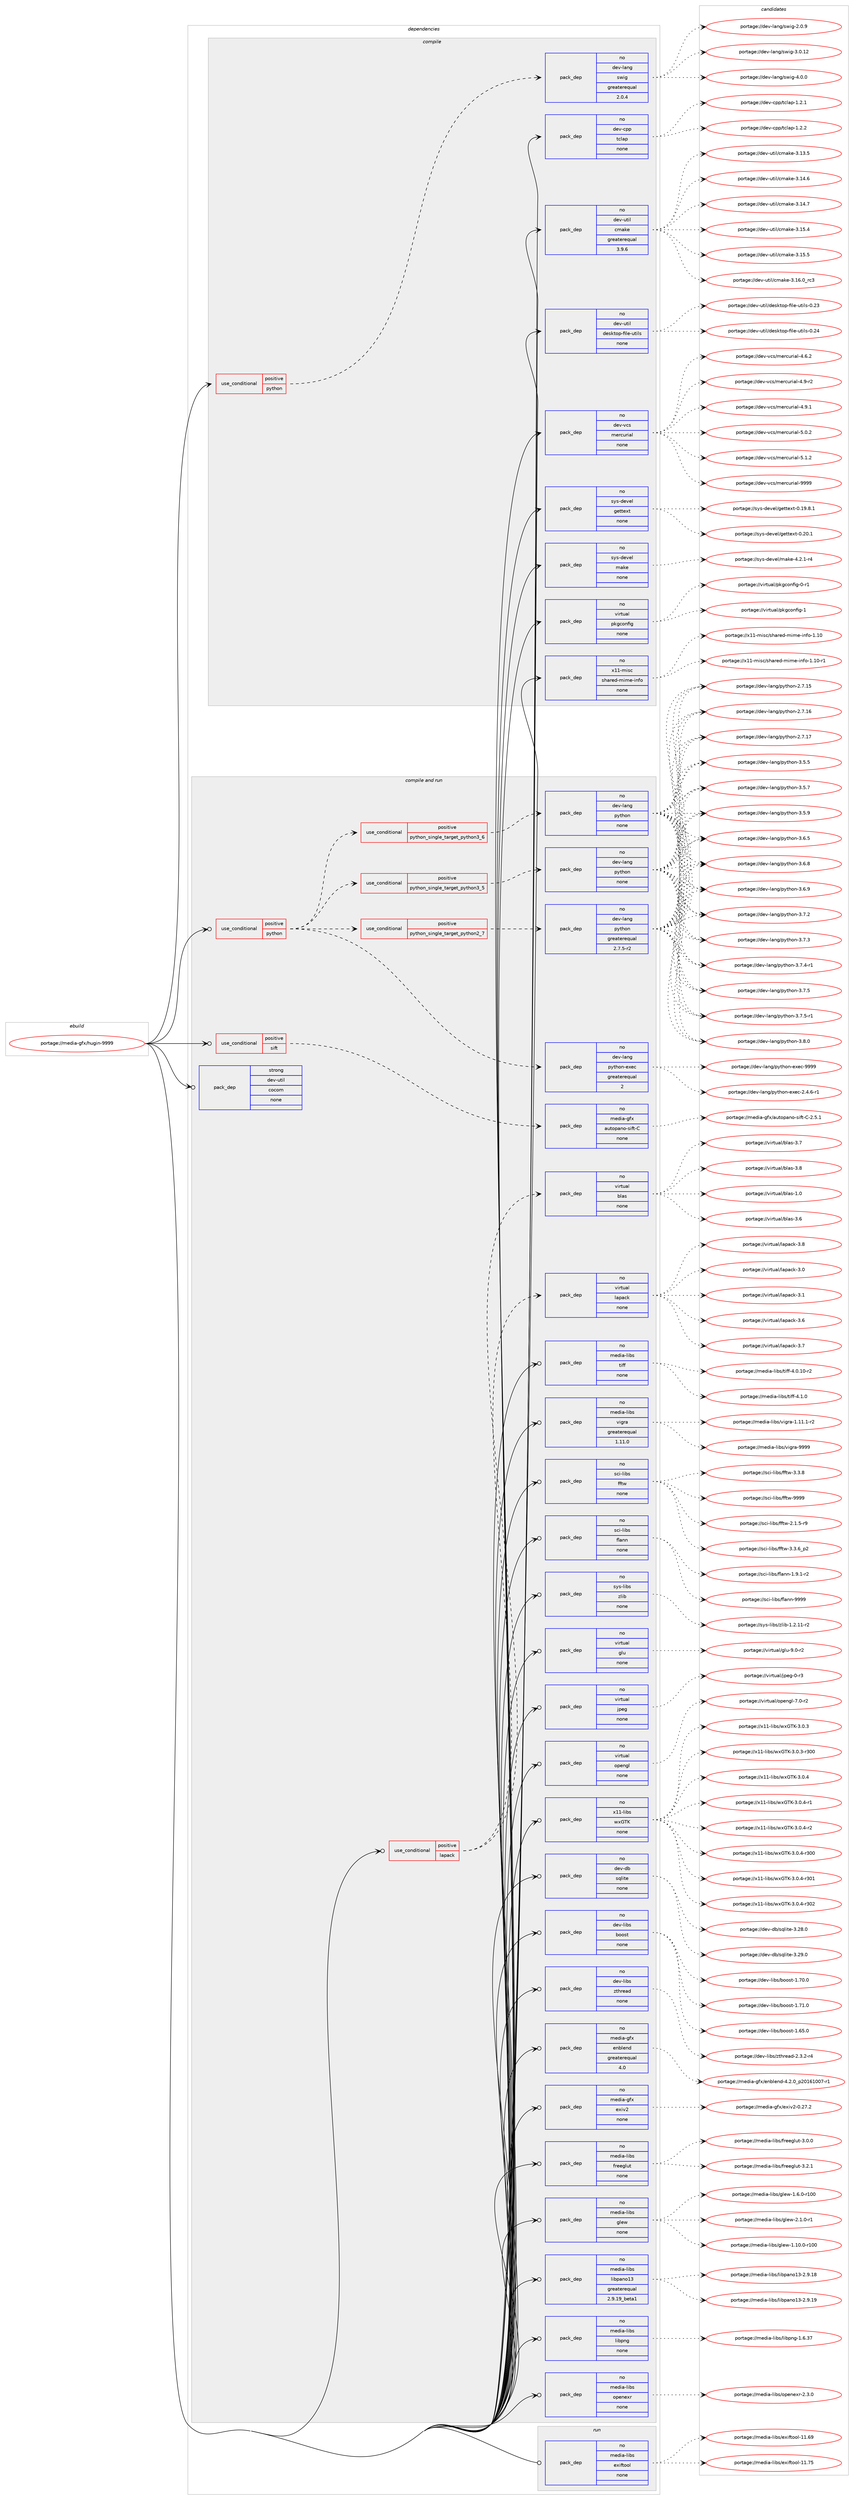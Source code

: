 digraph prolog {

# *************
# Graph options
# *************

newrank=true;
concentrate=true;
compound=true;
graph [rankdir=LR,fontname=Helvetica,fontsize=10,ranksep=1.5];#, ranksep=2.5, nodesep=0.2];
edge  [arrowhead=vee];
node  [fontname=Helvetica,fontsize=10];

# **********
# The ebuild
# **********

subgraph cluster_leftcol {
color=gray;
rank=same;
label=<<i>ebuild</i>>;
id [label="portage://media-gfx/hugin-9999", color=red, width=4, href="../media-gfx/hugin-9999.svg"];
}

# ****************
# The dependencies
# ****************

subgraph cluster_midcol {
color=gray;
label=<<i>dependencies</i>>;
subgraph cluster_compile {
fillcolor="#eeeeee";
style=filled;
label=<<i>compile</i>>;
subgraph cond78622 {
dependency314311 [label=<<TABLE BORDER="0" CELLBORDER="1" CELLSPACING="0" CELLPADDING="4"><TR><TD ROWSPAN="3" CELLPADDING="10">use_conditional</TD></TR><TR><TD>positive</TD></TR><TR><TD>python</TD></TR></TABLE>>, shape=none, color=red];
subgraph pack230617 {
dependency314312 [label=<<TABLE BORDER="0" CELLBORDER="1" CELLSPACING="0" CELLPADDING="4" WIDTH="220"><TR><TD ROWSPAN="6" CELLPADDING="30">pack_dep</TD></TR><TR><TD WIDTH="110">no</TD></TR><TR><TD>dev-lang</TD></TR><TR><TD>swig</TD></TR><TR><TD>greaterequal</TD></TR><TR><TD>2.0.4</TD></TR></TABLE>>, shape=none, color=blue];
}
dependency314311:e -> dependency314312:w [weight=20,style="dashed",arrowhead="vee"];
}
id:e -> dependency314311:w [weight=20,style="solid",arrowhead="vee"];
subgraph pack230618 {
dependency314313 [label=<<TABLE BORDER="0" CELLBORDER="1" CELLSPACING="0" CELLPADDING="4" WIDTH="220"><TR><TD ROWSPAN="6" CELLPADDING="30">pack_dep</TD></TR><TR><TD WIDTH="110">no</TD></TR><TR><TD>dev-cpp</TD></TR><TR><TD>tclap</TD></TR><TR><TD>none</TD></TR><TR><TD></TD></TR></TABLE>>, shape=none, color=blue];
}
id:e -> dependency314313:w [weight=20,style="solid",arrowhead="vee"];
subgraph pack230619 {
dependency314314 [label=<<TABLE BORDER="0" CELLBORDER="1" CELLSPACING="0" CELLPADDING="4" WIDTH="220"><TR><TD ROWSPAN="6" CELLPADDING="30">pack_dep</TD></TR><TR><TD WIDTH="110">no</TD></TR><TR><TD>dev-util</TD></TR><TR><TD>cmake</TD></TR><TR><TD>greaterequal</TD></TR><TR><TD>3.9.6</TD></TR></TABLE>>, shape=none, color=blue];
}
id:e -> dependency314314:w [weight=20,style="solid",arrowhead="vee"];
subgraph pack230620 {
dependency314315 [label=<<TABLE BORDER="0" CELLBORDER="1" CELLSPACING="0" CELLPADDING="4" WIDTH="220"><TR><TD ROWSPAN="6" CELLPADDING="30">pack_dep</TD></TR><TR><TD WIDTH="110">no</TD></TR><TR><TD>dev-util</TD></TR><TR><TD>desktop-file-utils</TD></TR><TR><TD>none</TD></TR><TR><TD></TD></TR></TABLE>>, shape=none, color=blue];
}
id:e -> dependency314315:w [weight=20,style="solid",arrowhead="vee"];
subgraph pack230621 {
dependency314316 [label=<<TABLE BORDER="0" CELLBORDER="1" CELLSPACING="0" CELLPADDING="4" WIDTH="220"><TR><TD ROWSPAN="6" CELLPADDING="30">pack_dep</TD></TR><TR><TD WIDTH="110">no</TD></TR><TR><TD>dev-vcs</TD></TR><TR><TD>mercurial</TD></TR><TR><TD>none</TD></TR><TR><TD></TD></TR></TABLE>>, shape=none, color=blue];
}
id:e -> dependency314316:w [weight=20,style="solid",arrowhead="vee"];
subgraph pack230622 {
dependency314317 [label=<<TABLE BORDER="0" CELLBORDER="1" CELLSPACING="0" CELLPADDING="4" WIDTH="220"><TR><TD ROWSPAN="6" CELLPADDING="30">pack_dep</TD></TR><TR><TD WIDTH="110">no</TD></TR><TR><TD>sys-devel</TD></TR><TR><TD>gettext</TD></TR><TR><TD>none</TD></TR><TR><TD></TD></TR></TABLE>>, shape=none, color=blue];
}
id:e -> dependency314317:w [weight=20,style="solid",arrowhead="vee"];
subgraph pack230623 {
dependency314318 [label=<<TABLE BORDER="0" CELLBORDER="1" CELLSPACING="0" CELLPADDING="4" WIDTH="220"><TR><TD ROWSPAN="6" CELLPADDING="30">pack_dep</TD></TR><TR><TD WIDTH="110">no</TD></TR><TR><TD>sys-devel</TD></TR><TR><TD>make</TD></TR><TR><TD>none</TD></TR><TR><TD></TD></TR></TABLE>>, shape=none, color=blue];
}
id:e -> dependency314318:w [weight=20,style="solid",arrowhead="vee"];
subgraph pack230624 {
dependency314319 [label=<<TABLE BORDER="0" CELLBORDER="1" CELLSPACING="0" CELLPADDING="4" WIDTH="220"><TR><TD ROWSPAN="6" CELLPADDING="30">pack_dep</TD></TR><TR><TD WIDTH="110">no</TD></TR><TR><TD>virtual</TD></TR><TR><TD>pkgconfig</TD></TR><TR><TD>none</TD></TR><TR><TD></TD></TR></TABLE>>, shape=none, color=blue];
}
id:e -> dependency314319:w [weight=20,style="solid",arrowhead="vee"];
subgraph pack230625 {
dependency314320 [label=<<TABLE BORDER="0" CELLBORDER="1" CELLSPACING="0" CELLPADDING="4" WIDTH="220"><TR><TD ROWSPAN="6" CELLPADDING="30">pack_dep</TD></TR><TR><TD WIDTH="110">no</TD></TR><TR><TD>x11-misc</TD></TR><TR><TD>shared-mime-info</TD></TR><TR><TD>none</TD></TR><TR><TD></TD></TR></TABLE>>, shape=none, color=blue];
}
id:e -> dependency314320:w [weight=20,style="solid",arrowhead="vee"];
}
subgraph cluster_compileandrun {
fillcolor="#eeeeee";
style=filled;
label=<<i>compile and run</i>>;
subgraph cond78623 {
dependency314321 [label=<<TABLE BORDER="0" CELLBORDER="1" CELLSPACING="0" CELLPADDING="4"><TR><TD ROWSPAN="3" CELLPADDING="10">use_conditional</TD></TR><TR><TD>positive</TD></TR><TR><TD>lapack</TD></TR></TABLE>>, shape=none, color=red];
subgraph pack230626 {
dependency314322 [label=<<TABLE BORDER="0" CELLBORDER="1" CELLSPACING="0" CELLPADDING="4" WIDTH="220"><TR><TD ROWSPAN="6" CELLPADDING="30">pack_dep</TD></TR><TR><TD WIDTH="110">no</TD></TR><TR><TD>virtual</TD></TR><TR><TD>blas</TD></TR><TR><TD>none</TD></TR><TR><TD></TD></TR></TABLE>>, shape=none, color=blue];
}
dependency314321:e -> dependency314322:w [weight=20,style="dashed",arrowhead="vee"];
subgraph pack230627 {
dependency314323 [label=<<TABLE BORDER="0" CELLBORDER="1" CELLSPACING="0" CELLPADDING="4" WIDTH="220"><TR><TD ROWSPAN="6" CELLPADDING="30">pack_dep</TD></TR><TR><TD WIDTH="110">no</TD></TR><TR><TD>virtual</TD></TR><TR><TD>lapack</TD></TR><TR><TD>none</TD></TR><TR><TD></TD></TR></TABLE>>, shape=none, color=blue];
}
dependency314321:e -> dependency314323:w [weight=20,style="dashed",arrowhead="vee"];
}
id:e -> dependency314321:w [weight=20,style="solid",arrowhead="odotvee"];
subgraph cond78624 {
dependency314324 [label=<<TABLE BORDER="0" CELLBORDER="1" CELLSPACING="0" CELLPADDING="4"><TR><TD ROWSPAN="3" CELLPADDING="10">use_conditional</TD></TR><TR><TD>positive</TD></TR><TR><TD>python</TD></TR></TABLE>>, shape=none, color=red];
subgraph cond78625 {
dependency314325 [label=<<TABLE BORDER="0" CELLBORDER="1" CELLSPACING="0" CELLPADDING="4"><TR><TD ROWSPAN="3" CELLPADDING="10">use_conditional</TD></TR><TR><TD>positive</TD></TR><TR><TD>python_single_target_python2_7</TD></TR></TABLE>>, shape=none, color=red];
subgraph pack230628 {
dependency314326 [label=<<TABLE BORDER="0" CELLBORDER="1" CELLSPACING="0" CELLPADDING="4" WIDTH="220"><TR><TD ROWSPAN="6" CELLPADDING="30">pack_dep</TD></TR><TR><TD WIDTH="110">no</TD></TR><TR><TD>dev-lang</TD></TR><TR><TD>python</TD></TR><TR><TD>greaterequal</TD></TR><TR><TD>2.7.5-r2</TD></TR></TABLE>>, shape=none, color=blue];
}
dependency314325:e -> dependency314326:w [weight=20,style="dashed",arrowhead="vee"];
}
dependency314324:e -> dependency314325:w [weight=20,style="dashed",arrowhead="vee"];
subgraph cond78626 {
dependency314327 [label=<<TABLE BORDER="0" CELLBORDER="1" CELLSPACING="0" CELLPADDING="4"><TR><TD ROWSPAN="3" CELLPADDING="10">use_conditional</TD></TR><TR><TD>positive</TD></TR><TR><TD>python_single_target_python3_5</TD></TR></TABLE>>, shape=none, color=red];
subgraph pack230629 {
dependency314328 [label=<<TABLE BORDER="0" CELLBORDER="1" CELLSPACING="0" CELLPADDING="4" WIDTH="220"><TR><TD ROWSPAN="6" CELLPADDING="30">pack_dep</TD></TR><TR><TD WIDTH="110">no</TD></TR><TR><TD>dev-lang</TD></TR><TR><TD>python</TD></TR><TR><TD>none</TD></TR><TR><TD></TD></TR></TABLE>>, shape=none, color=blue];
}
dependency314327:e -> dependency314328:w [weight=20,style="dashed",arrowhead="vee"];
}
dependency314324:e -> dependency314327:w [weight=20,style="dashed",arrowhead="vee"];
subgraph cond78627 {
dependency314329 [label=<<TABLE BORDER="0" CELLBORDER="1" CELLSPACING="0" CELLPADDING="4"><TR><TD ROWSPAN="3" CELLPADDING="10">use_conditional</TD></TR><TR><TD>positive</TD></TR><TR><TD>python_single_target_python3_6</TD></TR></TABLE>>, shape=none, color=red];
subgraph pack230630 {
dependency314330 [label=<<TABLE BORDER="0" CELLBORDER="1" CELLSPACING="0" CELLPADDING="4" WIDTH="220"><TR><TD ROWSPAN="6" CELLPADDING="30">pack_dep</TD></TR><TR><TD WIDTH="110">no</TD></TR><TR><TD>dev-lang</TD></TR><TR><TD>python</TD></TR><TR><TD>none</TD></TR><TR><TD></TD></TR></TABLE>>, shape=none, color=blue];
}
dependency314329:e -> dependency314330:w [weight=20,style="dashed",arrowhead="vee"];
}
dependency314324:e -> dependency314329:w [weight=20,style="dashed",arrowhead="vee"];
subgraph pack230631 {
dependency314331 [label=<<TABLE BORDER="0" CELLBORDER="1" CELLSPACING="0" CELLPADDING="4" WIDTH="220"><TR><TD ROWSPAN="6" CELLPADDING="30">pack_dep</TD></TR><TR><TD WIDTH="110">no</TD></TR><TR><TD>dev-lang</TD></TR><TR><TD>python-exec</TD></TR><TR><TD>greaterequal</TD></TR><TR><TD>2</TD></TR></TABLE>>, shape=none, color=blue];
}
dependency314324:e -> dependency314331:w [weight=20,style="dashed",arrowhead="vee"];
}
id:e -> dependency314324:w [weight=20,style="solid",arrowhead="odotvee"];
subgraph cond78628 {
dependency314332 [label=<<TABLE BORDER="0" CELLBORDER="1" CELLSPACING="0" CELLPADDING="4"><TR><TD ROWSPAN="3" CELLPADDING="10">use_conditional</TD></TR><TR><TD>positive</TD></TR><TR><TD>sift</TD></TR></TABLE>>, shape=none, color=red];
subgraph pack230632 {
dependency314333 [label=<<TABLE BORDER="0" CELLBORDER="1" CELLSPACING="0" CELLPADDING="4" WIDTH="220"><TR><TD ROWSPAN="6" CELLPADDING="30">pack_dep</TD></TR><TR><TD WIDTH="110">no</TD></TR><TR><TD>media-gfx</TD></TR><TR><TD>autopano-sift-C</TD></TR><TR><TD>none</TD></TR><TR><TD></TD></TR></TABLE>>, shape=none, color=blue];
}
dependency314332:e -> dependency314333:w [weight=20,style="dashed",arrowhead="vee"];
}
id:e -> dependency314332:w [weight=20,style="solid",arrowhead="odotvee"];
subgraph pack230633 {
dependency314334 [label=<<TABLE BORDER="0" CELLBORDER="1" CELLSPACING="0" CELLPADDING="4" WIDTH="220"><TR><TD ROWSPAN="6" CELLPADDING="30">pack_dep</TD></TR><TR><TD WIDTH="110">no</TD></TR><TR><TD>dev-db</TD></TR><TR><TD>sqlite</TD></TR><TR><TD>none</TD></TR><TR><TD></TD></TR></TABLE>>, shape=none, color=blue];
}
id:e -> dependency314334:w [weight=20,style="solid",arrowhead="odotvee"];
subgraph pack230634 {
dependency314335 [label=<<TABLE BORDER="0" CELLBORDER="1" CELLSPACING="0" CELLPADDING="4" WIDTH="220"><TR><TD ROWSPAN="6" CELLPADDING="30">pack_dep</TD></TR><TR><TD WIDTH="110">no</TD></TR><TR><TD>dev-libs</TD></TR><TR><TD>boost</TD></TR><TR><TD>none</TD></TR><TR><TD></TD></TR></TABLE>>, shape=none, color=blue];
}
id:e -> dependency314335:w [weight=20,style="solid",arrowhead="odotvee"];
subgraph pack230635 {
dependency314336 [label=<<TABLE BORDER="0" CELLBORDER="1" CELLSPACING="0" CELLPADDING="4" WIDTH="220"><TR><TD ROWSPAN="6" CELLPADDING="30">pack_dep</TD></TR><TR><TD WIDTH="110">no</TD></TR><TR><TD>dev-libs</TD></TR><TR><TD>zthread</TD></TR><TR><TD>none</TD></TR><TR><TD></TD></TR></TABLE>>, shape=none, color=blue];
}
id:e -> dependency314336:w [weight=20,style="solid",arrowhead="odotvee"];
subgraph pack230636 {
dependency314337 [label=<<TABLE BORDER="0" CELLBORDER="1" CELLSPACING="0" CELLPADDING="4" WIDTH="220"><TR><TD ROWSPAN="6" CELLPADDING="30">pack_dep</TD></TR><TR><TD WIDTH="110">no</TD></TR><TR><TD>media-gfx</TD></TR><TR><TD>enblend</TD></TR><TR><TD>greaterequal</TD></TR><TR><TD>4.0</TD></TR></TABLE>>, shape=none, color=blue];
}
id:e -> dependency314337:w [weight=20,style="solid",arrowhead="odotvee"];
subgraph pack230637 {
dependency314338 [label=<<TABLE BORDER="0" CELLBORDER="1" CELLSPACING="0" CELLPADDING="4" WIDTH="220"><TR><TD ROWSPAN="6" CELLPADDING="30">pack_dep</TD></TR><TR><TD WIDTH="110">no</TD></TR><TR><TD>media-gfx</TD></TR><TR><TD>exiv2</TD></TR><TR><TD>none</TD></TR><TR><TD></TD></TR></TABLE>>, shape=none, color=blue];
}
id:e -> dependency314338:w [weight=20,style="solid",arrowhead="odotvee"];
subgraph pack230638 {
dependency314339 [label=<<TABLE BORDER="0" CELLBORDER="1" CELLSPACING="0" CELLPADDING="4" WIDTH="220"><TR><TD ROWSPAN="6" CELLPADDING="30">pack_dep</TD></TR><TR><TD WIDTH="110">no</TD></TR><TR><TD>media-libs</TD></TR><TR><TD>freeglut</TD></TR><TR><TD>none</TD></TR><TR><TD></TD></TR></TABLE>>, shape=none, color=blue];
}
id:e -> dependency314339:w [weight=20,style="solid",arrowhead="odotvee"];
subgraph pack230639 {
dependency314340 [label=<<TABLE BORDER="0" CELLBORDER="1" CELLSPACING="0" CELLPADDING="4" WIDTH="220"><TR><TD ROWSPAN="6" CELLPADDING="30">pack_dep</TD></TR><TR><TD WIDTH="110">no</TD></TR><TR><TD>media-libs</TD></TR><TR><TD>glew</TD></TR><TR><TD>none</TD></TR><TR><TD></TD></TR></TABLE>>, shape=none, color=blue];
}
id:e -> dependency314340:w [weight=20,style="solid",arrowhead="odotvee"];
subgraph pack230640 {
dependency314341 [label=<<TABLE BORDER="0" CELLBORDER="1" CELLSPACING="0" CELLPADDING="4" WIDTH="220"><TR><TD ROWSPAN="6" CELLPADDING="30">pack_dep</TD></TR><TR><TD WIDTH="110">no</TD></TR><TR><TD>media-libs</TD></TR><TR><TD>libpano13</TD></TR><TR><TD>greaterequal</TD></TR><TR><TD>2.9.19_beta1</TD></TR></TABLE>>, shape=none, color=blue];
}
id:e -> dependency314341:w [weight=20,style="solid",arrowhead="odotvee"];
subgraph pack230641 {
dependency314342 [label=<<TABLE BORDER="0" CELLBORDER="1" CELLSPACING="0" CELLPADDING="4" WIDTH="220"><TR><TD ROWSPAN="6" CELLPADDING="30">pack_dep</TD></TR><TR><TD WIDTH="110">no</TD></TR><TR><TD>media-libs</TD></TR><TR><TD>libpng</TD></TR><TR><TD>none</TD></TR><TR><TD></TD></TR></TABLE>>, shape=none, color=blue];
}
id:e -> dependency314342:w [weight=20,style="solid",arrowhead="odotvee"];
subgraph pack230642 {
dependency314343 [label=<<TABLE BORDER="0" CELLBORDER="1" CELLSPACING="0" CELLPADDING="4" WIDTH="220"><TR><TD ROWSPAN="6" CELLPADDING="30">pack_dep</TD></TR><TR><TD WIDTH="110">no</TD></TR><TR><TD>media-libs</TD></TR><TR><TD>openexr</TD></TR><TR><TD>none</TD></TR><TR><TD></TD></TR></TABLE>>, shape=none, color=blue];
}
id:e -> dependency314343:w [weight=20,style="solid",arrowhead="odotvee"];
subgraph pack230643 {
dependency314344 [label=<<TABLE BORDER="0" CELLBORDER="1" CELLSPACING="0" CELLPADDING="4" WIDTH="220"><TR><TD ROWSPAN="6" CELLPADDING="30">pack_dep</TD></TR><TR><TD WIDTH="110">no</TD></TR><TR><TD>media-libs</TD></TR><TR><TD>tiff</TD></TR><TR><TD>none</TD></TR><TR><TD></TD></TR></TABLE>>, shape=none, color=blue];
}
id:e -> dependency314344:w [weight=20,style="solid",arrowhead="odotvee"];
subgraph pack230644 {
dependency314345 [label=<<TABLE BORDER="0" CELLBORDER="1" CELLSPACING="0" CELLPADDING="4" WIDTH="220"><TR><TD ROWSPAN="6" CELLPADDING="30">pack_dep</TD></TR><TR><TD WIDTH="110">no</TD></TR><TR><TD>media-libs</TD></TR><TR><TD>vigra</TD></TR><TR><TD>greaterequal</TD></TR><TR><TD>1.11.0</TD></TR></TABLE>>, shape=none, color=blue];
}
id:e -> dependency314345:w [weight=20,style="solid",arrowhead="odotvee"];
subgraph pack230645 {
dependency314346 [label=<<TABLE BORDER="0" CELLBORDER="1" CELLSPACING="0" CELLPADDING="4" WIDTH="220"><TR><TD ROWSPAN="6" CELLPADDING="30">pack_dep</TD></TR><TR><TD WIDTH="110">no</TD></TR><TR><TD>sci-libs</TD></TR><TR><TD>fftw</TD></TR><TR><TD>none</TD></TR><TR><TD></TD></TR></TABLE>>, shape=none, color=blue];
}
id:e -> dependency314346:w [weight=20,style="solid",arrowhead="odotvee"];
subgraph pack230646 {
dependency314347 [label=<<TABLE BORDER="0" CELLBORDER="1" CELLSPACING="0" CELLPADDING="4" WIDTH="220"><TR><TD ROWSPAN="6" CELLPADDING="30">pack_dep</TD></TR><TR><TD WIDTH="110">no</TD></TR><TR><TD>sci-libs</TD></TR><TR><TD>flann</TD></TR><TR><TD>none</TD></TR><TR><TD></TD></TR></TABLE>>, shape=none, color=blue];
}
id:e -> dependency314347:w [weight=20,style="solid",arrowhead="odotvee"];
subgraph pack230647 {
dependency314348 [label=<<TABLE BORDER="0" CELLBORDER="1" CELLSPACING="0" CELLPADDING="4" WIDTH="220"><TR><TD ROWSPAN="6" CELLPADDING="30">pack_dep</TD></TR><TR><TD WIDTH="110">no</TD></TR><TR><TD>sys-libs</TD></TR><TR><TD>zlib</TD></TR><TR><TD>none</TD></TR><TR><TD></TD></TR></TABLE>>, shape=none, color=blue];
}
id:e -> dependency314348:w [weight=20,style="solid",arrowhead="odotvee"];
subgraph pack230648 {
dependency314349 [label=<<TABLE BORDER="0" CELLBORDER="1" CELLSPACING="0" CELLPADDING="4" WIDTH="220"><TR><TD ROWSPAN="6" CELLPADDING="30">pack_dep</TD></TR><TR><TD WIDTH="110">no</TD></TR><TR><TD>virtual</TD></TR><TR><TD>glu</TD></TR><TR><TD>none</TD></TR><TR><TD></TD></TR></TABLE>>, shape=none, color=blue];
}
id:e -> dependency314349:w [weight=20,style="solid",arrowhead="odotvee"];
subgraph pack230649 {
dependency314350 [label=<<TABLE BORDER="0" CELLBORDER="1" CELLSPACING="0" CELLPADDING="4" WIDTH="220"><TR><TD ROWSPAN="6" CELLPADDING="30">pack_dep</TD></TR><TR><TD WIDTH="110">no</TD></TR><TR><TD>virtual</TD></TR><TR><TD>jpeg</TD></TR><TR><TD>none</TD></TR><TR><TD></TD></TR></TABLE>>, shape=none, color=blue];
}
id:e -> dependency314350:w [weight=20,style="solid",arrowhead="odotvee"];
subgraph pack230650 {
dependency314351 [label=<<TABLE BORDER="0" CELLBORDER="1" CELLSPACING="0" CELLPADDING="4" WIDTH="220"><TR><TD ROWSPAN="6" CELLPADDING="30">pack_dep</TD></TR><TR><TD WIDTH="110">no</TD></TR><TR><TD>virtual</TD></TR><TR><TD>opengl</TD></TR><TR><TD>none</TD></TR><TR><TD></TD></TR></TABLE>>, shape=none, color=blue];
}
id:e -> dependency314351:w [weight=20,style="solid",arrowhead="odotvee"];
subgraph pack230651 {
dependency314352 [label=<<TABLE BORDER="0" CELLBORDER="1" CELLSPACING="0" CELLPADDING="4" WIDTH="220"><TR><TD ROWSPAN="6" CELLPADDING="30">pack_dep</TD></TR><TR><TD WIDTH="110">no</TD></TR><TR><TD>x11-libs</TD></TR><TR><TD>wxGTK</TD></TR><TR><TD>none</TD></TR><TR><TD></TD></TR></TABLE>>, shape=none, color=blue];
}
id:e -> dependency314352:w [weight=20,style="solid",arrowhead="odotvee"];
subgraph pack230652 {
dependency314353 [label=<<TABLE BORDER="0" CELLBORDER="1" CELLSPACING="0" CELLPADDING="4" WIDTH="220"><TR><TD ROWSPAN="6" CELLPADDING="30">pack_dep</TD></TR><TR><TD WIDTH="110">strong</TD></TR><TR><TD>dev-util</TD></TR><TR><TD>cocom</TD></TR><TR><TD>none</TD></TR><TR><TD></TD></TR></TABLE>>, shape=none, color=blue];
}
id:e -> dependency314353:w [weight=20,style="solid",arrowhead="odotvee"];
}
subgraph cluster_run {
fillcolor="#eeeeee";
style=filled;
label=<<i>run</i>>;
subgraph pack230653 {
dependency314354 [label=<<TABLE BORDER="0" CELLBORDER="1" CELLSPACING="0" CELLPADDING="4" WIDTH="220"><TR><TD ROWSPAN="6" CELLPADDING="30">pack_dep</TD></TR><TR><TD WIDTH="110">no</TD></TR><TR><TD>media-libs</TD></TR><TR><TD>exiftool</TD></TR><TR><TD>none</TD></TR><TR><TD></TD></TR></TABLE>>, shape=none, color=blue];
}
id:e -> dependency314354:w [weight=20,style="solid",arrowhead="odot"];
}
}

# **************
# The candidates
# **************

subgraph cluster_choices {
rank=same;
color=gray;
label=<<i>candidates</i>>;

subgraph choice230617 {
color=black;
nodesep=1;
choiceportage100101118451089711010347115119105103455046484657 [label="portage://dev-lang/swig-2.0.9", color=red, width=4,href="../dev-lang/swig-2.0.9.svg"];
choiceportage10010111845108971101034711511910510345514648464950 [label="portage://dev-lang/swig-3.0.12", color=red, width=4,href="../dev-lang/swig-3.0.12.svg"];
choiceportage100101118451089711010347115119105103455246484648 [label="portage://dev-lang/swig-4.0.0", color=red, width=4,href="../dev-lang/swig-4.0.0.svg"];
dependency314312:e -> choiceportage100101118451089711010347115119105103455046484657:w [style=dotted,weight="100"];
dependency314312:e -> choiceportage10010111845108971101034711511910510345514648464950:w [style=dotted,weight="100"];
dependency314312:e -> choiceportage100101118451089711010347115119105103455246484648:w [style=dotted,weight="100"];
}
subgraph choice230618 {
color=black;
nodesep=1;
choiceportage1001011184599112112471169910897112454946504649 [label="portage://dev-cpp/tclap-1.2.1", color=red, width=4,href="../dev-cpp/tclap-1.2.1.svg"];
choiceportage1001011184599112112471169910897112454946504650 [label="portage://dev-cpp/tclap-1.2.2", color=red, width=4,href="../dev-cpp/tclap-1.2.2.svg"];
dependency314313:e -> choiceportage1001011184599112112471169910897112454946504649:w [style=dotted,weight="100"];
dependency314313:e -> choiceportage1001011184599112112471169910897112454946504650:w [style=dotted,weight="100"];
}
subgraph choice230619 {
color=black;
nodesep=1;
choiceportage1001011184511711610510847991099710710145514649514653 [label="portage://dev-util/cmake-3.13.5", color=red, width=4,href="../dev-util/cmake-3.13.5.svg"];
choiceportage1001011184511711610510847991099710710145514649524654 [label="portage://dev-util/cmake-3.14.6", color=red, width=4,href="../dev-util/cmake-3.14.6.svg"];
choiceportage1001011184511711610510847991099710710145514649524655 [label="portage://dev-util/cmake-3.14.7", color=red, width=4,href="../dev-util/cmake-3.14.7.svg"];
choiceportage1001011184511711610510847991099710710145514649534652 [label="portage://dev-util/cmake-3.15.4", color=red, width=4,href="../dev-util/cmake-3.15.4.svg"];
choiceportage1001011184511711610510847991099710710145514649534653 [label="portage://dev-util/cmake-3.15.5", color=red, width=4,href="../dev-util/cmake-3.15.5.svg"];
choiceportage1001011184511711610510847991099710710145514649544648951149951 [label="portage://dev-util/cmake-3.16.0_rc3", color=red, width=4,href="../dev-util/cmake-3.16.0_rc3.svg"];
dependency314314:e -> choiceportage1001011184511711610510847991099710710145514649514653:w [style=dotted,weight="100"];
dependency314314:e -> choiceportage1001011184511711610510847991099710710145514649524654:w [style=dotted,weight="100"];
dependency314314:e -> choiceportage1001011184511711610510847991099710710145514649524655:w [style=dotted,weight="100"];
dependency314314:e -> choiceportage1001011184511711610510847991099710710145514649534652:w [style=dotted,weight="100"];
dependency314314:e -> choiceportage1001011184511711610510847991099710710145514649534653:w [style=dotted,weight="100"];
dependency314314:e -> choiceportage1001011184511711610510847991099710710145514649544648951149951:w [style=dotted,weight="100"];
}
subgraph choice230620 {
color=black;
nodesep=1;
choiceportage100101118451171161051084710010111510711611111245102105108101451171161051081154548465051 [label="portage://dev-util/desktop-file-utils-0.23", color=red, width=4,href="../dev-util/desktop-file-utils-0.23.svg"];
choiceportage100101118451171161051084710010111510711611111245102105108101451171161051081154548465052 [label="portage://dev-util/desktop-file-utils-0.24", color=red, width=4,href="../dev-util/desktop-file-utils-0.24.svg"];
dependency314315:e -> choiceportage100101118451171161051084710010111510711611111245102105108101451171161051081154548465051:w [style=dotted,weight="100"];
dependency314315:e -> choiceportage100101118451171161051084710010111510711611111245102105108101451171161051081154548465052:w [style=dotted,weight="100"];
}
subgraph choice230621 {
color=black;
nodesep=1;
choiceportage1001011184511899115471091011149911711410597108455246544650 [label="portage://dev-vcs/mercurial-4.6.2", color=red, width=4,href="../dev-vcs/mercurial-4.6.2.svg"];
choiceportage1001011184511899115471091011149911711410597108455246574511450 [label="portage://dev-vcs/mercurial-4.9-r2", color=red, width=4,href="../dev-vcs/mercurial-4.9-r2.svg"];
choiceportage1001011184511899115471091011149911711410597108455246574649 [label="portage://dev-vcs/mercurial-4.9.1", color=red, width=4,href="../dev-vcs/mercurial-4.9.1.svg"];
choiceportage1001011184511899115471091011149911711410597108455346484650 [label="portage://dev-vcs/mercurial-5.0.2", color=red, width=4,href="../dev-vcs/mercurial-5.0.2.svg"];
choiceportage1001011184511899115471091011149911711410597108455346494650 [label="portage://dev-vcs/mercurial-5.1.2", color=red, width=4,href="../dev-vcs/mercurial-5.1.2.svg"];
choiceportage10010111845118991154710910111499117114105971084557575757 [label="portage://dev-vcs/mercurial-9999", color=red, width=4,href="../dev-vcs/mercurial-9999.svg"];
dependency314316:e -> choiceportage1001011184511899115471091011149911711410597108455246544650:w [style=dotted,weight="100"];
dependency314316:e -> choiceportage1001011184511899115471091011149911711410597108455246574511450:w [style=dotted,weight="100"];
dependency314316:e -> choiceportage1001011184511899115471091011149911711410597108455246574649:w [style=dotted,weight="100"];
dependency314316:e -> choiceportage1001011184511899115471091011149911711410597108455346484650:w [style=dotted,weight="100"];
dependency314316:e -> choiceportage1001011184511899115471091011149911711410597108455346494650:w [style=dotted,weight="100"];
dependency314316:e -> choiceportage10010111845118991154710910111499117114105971084557575757:w [style=dotted,weight="100"];
}
subgraph choice230622 {
color=black;
nodesep=1;
choiceportage1151211154510010111810110847103101116116101120116454846495746564649 [label="portage://sys-devel/gettext-0.19.8.1", color=red, width=4,href="../sys-devel/gettext-0.19.8.1.svg"];
choiceportage115121115451001011181011084710310111611610112011645484650484649 [label="portage://sys-devel/gettext-0.20.1", color=red, width=4,href="../sys-devel/gettext-0.20.1.svg"];
dependency314317:e -> choiceportage1151211154510010111810110847103101116116101120116454846495746564649:w [style=dotted,weight="100"];
dependency314317:e -> choiceportage115121115451001011181011084710310111611610112011645484650484649:w [style=dotted,weight="100"];
}
subgraph choice230623 {
color=black;
nodesep=1;
choiceportage1151211154510010111810110847109971071014552465046494511452 [label="portage://sys-devel/make-4.2.1-r4", color=red, width=4,href="../sys-devel/make-4.2.1-r4.svg"];
dependency314318:e -> choiceportage1151211154510010111810110847109971071014552465046494511452:w [style=dotted,weight="100"];
}
subgraph choice230624 {
color=black;
nodesep=1;
choiceportage11810511411611797108471121071039911111010210510345484511449 [label="portage://virtual/pkgconfig-0-r1", color=red, width=4,href="../virtual/pkgconfig-0-r1.svg"];
choiceportage1181051141161179710847112107103991111101021051034549 [label="portage://virtual/pkgconfig-1", color=red, width=4,href="../virtual/pkgconfig-1.svg"];
dependency314319:e -> choiceportage11810511411611797108471121071039911111010210510345484511449:w [style=dotted,weight="100"];
dependency314319:e -> choiceportage1181051141161179710847112107103991111101021051034549:w [style=dotted,weight="100"];
}
subgraph choice230625 {
color=black;
nodesep=1;
choiceportage12049494510910511599471151049711410110045109105109101451051101021114549464948 [label="portage://x11-misc/shared-mime-info-1.10", color=red, width=4,href="../x11-misc/shared-mime-info-1.10.svg"];
choiceportage120494945109105115994711510497114101100451091051091014510511010211145494649484511449 [label="portage://x11-misc/shared-mime-info-1.10-r1", color=red, width=4,href="../x11-misc/shared-mime-info-1.10-r1.svg"];
dependency314320:e -> choiceportage12049494510910511599471151049711410110045109105109101451051101021114549464948:w [style=dotted,weight="100"];
dependency314320:e -> choiceportage120494945109105115994711510497114101100451091051091014510511010211145494649484511449:w [style=dotted,weight="100"];
}
subgraph choice230626 {
color=black;
nodesep=1;
choiceportage1181051141161179710847981089711545494648 [label="portage://virtual/blas-1.0", color=red, width=4,href="../virtual/blas-1.0.svg"];
choiceportage1181051141161179710847981089711545514654 [label="portage://virtual/blas-3.6", color=red, width=4,href="../virtual/blas-3.6.svg"];
choiceportage1181051141161179710847981089711545514655 [label="portage://virtual/blas-3.7", color=red, width=4,href="../virtual/blas-3.7.svg"];
choiceportage1181051141161179710847981089711545514656 [label="portage://virtual/blas-3.8", color=red, width=4,href="../virtual/blas-3.8.svg"];
dependency314322:e -> choiceportage1181051141161179710847981089711545494648:w [style=dotted,weight="100"];
dependency314322:e -> choiceportage1181051141161179710847981089711545514654:w [style=dotted,weight="100"];
dependency314322:e -> choiceportage1181051141161179710847981089711545514655:w [style=dotted,weight="100"];
dependency314322:e -> choiceportage1181051141161179710847981089711545514656:w [style=dotted,weight="100"];
}
subgraph choice230627 {
color=black;
nodesep=1;
choiceportage118105114116117971084710897112979910745514648 [label="portage://virtual/lapack-3.0", color=red, width=4,href="../virtual/lapack-3.0.svg"];
choiceportage118105114116117971084710897112979910745514649 [label="portage://virtual/lapack-3.1", color=red, width=4,href="../virtual/lapack-3.1.svg"];
choiceportage118105114116117971084710897112979910745514654 [label="portage://virtual/lapack-3.6", color=red, width=4,href="../virtual/lapack-3.6.svg"];
choiceportage118105114116117971084710897112979910745514655 [label="portage://virtual/lapack-3.7", color=red, width=4,href="../virtual/lapack-3.7.svg"];
choiceportage118105114116117971084710897112979910745514656 [label="portage://virtual/lapack-3.8", color=red, width=4,href="../virtual/lapack-3.8.svg"];
dependency314323:e -> choiceportage118105114116117971084710897112979910745514648:w [style=dotted,weight="100"];
dependency314323:e -> choiceportage118105114116117971084710897112979910745514649:w [style=dotted,weight="100"];
dependency314323:e -> choiceportage118105114116117971084710897112979910745514654:w [style=dotted,weight="100"];
dependency314323:e -> choiceportage118105114116117971084710897112979910745514655:w [style=dotted,weight="100"];
dependency314323:e -> choiceportage118105114116117971084710897112979910745514656:w [style=dotted,weight="100"];
}
subgraph choice230628 {
color=black;
nodesep=1;
choiceportage10010111845108971101034711212111610411111045504655464953 [label="portage://dev-lang/python-2.7.15", color=red, width=4,href="../dev-lang/python-2.7.15.svg"];
choiceportage10010111845108971101034711212111610411111045504655464954 [label="portage://dev-lang/python-2.7.16", color=red, width=4,href="../dev-lang/python-2.7.16.svg"];
choiceportage10010111845108971101034711212111610411111045504655464955 [label="portage://dev-lang/python-2.7.17", color=red, width=4,href="../dev-lang/python-2.7.17.svg"];
choiceportage100101118451089711010347112121116104111110455146534653 [label="portage://dev-lang/python-3.5.5", color=red, width=4,href="../dev-lang/python-3.5.5.svg"];
choiceportage100101118451089711010347112121116104111110455146534655 [label="portage://dev-lang/python-3.5.7", color=red, width=4,href="../dev-lang/python-3.5.7.svg"];
choiceportage100101118451089711010347112121116104111110455146534657 [label="portage://dev-lang/python-3.5.9", color=red, width=4,href="../dev-lang/python-3.5.9.svg"];
choiceportage100101118451089711010347112121116104111110455146544653 [label="portage://dev-lang/python-3.6.5", color=red, width=4,href="../dev-lang/python-3.6.5.svg"];
choiceportage100101118451089711010347112121116104111110455146544656 [label="portage://dev-lang/python-3.6.8", color=red, width=4,href="../dev-lang/python-3.6.8.svg"];
choiceportage100101118451089711010347112121116104111110455146544657 [label="portage://dev-lang/python-3.6.9", color=red, width=4,href="../dev-lang/python-3.6.9.svg"];
choiceportage100101118451089711010347112121116104111110455146554650 [label="portage://dev-lang/python-3.7.2", color=red, width=4,href="../dev-lang/python-3.7.2.svg"];
choiceportage100101118451089711010347112121116104111110455146554651 [label="portage://dev-lang/python-3.7.3", color=red, width=4,href="../dev-lang/python-3.7.3.svg"];
choiceportage1001011184510897110103471121211161041111104551465546524511449 [label="portage://dev-lang/python-3.7.4-r1", color=red, width=4,href="../dev-lang/python-3.7.4-r1.svg"];
choiceportage100101118451089711010347112121116104111110455146554653 [label="portage://dev-lang/python-3.7.5", color=red, width=4,href="../dev-lang/python-3.7.5.svg"];
choiceportage1001011184510897110103471121211161041111104551465546534511449 [label="portage://dev-lang/python-3.7.5-r1", color=red, width=4,href="../dev-lang/python-3.7.5-r1.svg"];
choiceportage100101118451089711010347112121116104111110455146564648 [label="portage://dev-lang/python-3.8.0", color=red, width=4,href="../dev-lang/python-3.8.0.svg"];
dependency314326:e -> choiceportage10010111845108971101034711212111610411111045504655464953:w [style=dotted,weight="100"];
dependency314326:e -> choiceportage10010111845108971101034711212111610411111045504655464954:w [style=dotted,weight="100"];
dependency314326:e -> choiceportage10010111845108971101034711212111610411111045504655464955:w [style=dotted,weight="100"];
dependency314326:e -> choiceportage100101118451089711010347112121116104111110455146534653:w [style=dotted,weight="100"];
dependency314326:e -> choiceportage100101118451089711010347112121116104111110455146534655:w [style=dotted,weight="100"];
dependency314326:e -> choiceportage100101118451089711010347112121116104111110455146534657:w [style=dotted,weight="100"];
dependency314326:e -> choiceportage100101118451089711010347112121116104111110455146544653:w [style=dotted,weight="100"];
dependency314326:e -> choiceportage100101118451089711010347112121116104111110455146544656:w [style=dotted,weight="100"];
dependency314326:e -> choiceportage100101118451089711010347112121116104111110455146544657:w [style=dotted,weight="100"];
dependency314326:e -> choiceportage100101118451089711010347112121116104111110455146554650:w [style=dotted,weight="100"];
dependency314326:e -> choiceportage100101118451089711010347112121116104111110455146554651:w [style=dotted,weight="100"];
dependency314326:e -> choiceportage1001011184510897110103471121211161041111104551465546524511449:w [style=dotted,weight="100"];
dependency314326:e -> choiceportage100101118451089711010347112121116104111110455146554653:w [style=dotted,weight="100"];
dependency314326:e -> choiceportage1001011184510897110103471121211161041111104551465546534511449:w [style=dotted,weight="100"];
dependency314326:e -> choiceportage100101118451089711010347112121116104111110455146564648:w [style=dotted,weight="100"];
}
subgraph choice230629 {
color=black;
nodesep=1;
choiceportage10010111845108971101034711212111610411111045504655464953 [label="portage://dev-lang/python-2.7.15", color=red, width=4,href="../dev-lang/python-2.7.15.svg"];
choiceportage10010111845108971101034711212111610411111045504655464954 [label="portage://dev-lang/python-2.7.16", color=red, width=4,href="../dev-lang/python-2.7.16.svg"];
choiceportage10010111845108971101034711212111610411111045504655464955 [label="portage://dev-lang/python-2.7.17", color=red, width=4,href="../dev-lang/python-2.7.17.svg"];
choiceportage100101118451089711010347112121116104111110455146534653 [label="portage://dev-lang/python-3.5.5", color=red, width=4,href="../dev-lang/python-3.5.5.svg"];
choiceportage100101118451089711010347112121116104111110455146534655 [label="portage://dev-lang/python-3.5.7", color=red, width=4,href="../dev-lang/python-3.5.7.svg"];
choiceportage100101118451089711010347112121116104111110455146534657 [label="portage://dev-lang/python-3.5.9", color=red, width=4,href="../dev-lang/python-3.5.9.svg"];
choiceportage100101118451089711010347112121116104111110455146544653 [label="portage://dev-lang/python-3.6.5", color=red, width=4,href="../dev-lang/python-3.6.5.svg"];
choiceportage100101118451089711010347112121116104111110455146544656 [label="portage://dev-lang/python-3.6.8", color=red, width=4,href="../dev-lang/python-3.6.8.svg"];
choiceportage100101118451089711010347112121116104111110455146544657 [label="portage://dev-lang/python-3.6.9", color=red, width=4,href="../dev-lang/python-3.6.9.svg"];
choiceportage100101118451089711010347112121116104111110455146554650 [label="portage://dev-lang/python-3.7.2", color=red, width=4,href="../dev-lang/python-3.7.2.svg"];
choiceportage100101118451089711010347112121116104111110455146554651 [label="portage://dev-lang/python-3.7.3", color=red, width=4,href="../dev-lang/python-3.7.3.svg"];
choiceportage1001011184510897110103471121211161041111104551465546524511449 [label="portage://dev-lang/python-3.7.4-r1", color=red, width=4,href="../dev-lang/python-3.7.4-r1.svg"];
choiceportage100101118451089711010347112121116104111110455146554653 [label="portage://dev-lang/python-3.7.5", color=red, width=4,href="../dev-lang/python-3.7.5.svg"];
choiceportage1001011184510897110103471121211161041111104551465546534511449 [label="portage://dev-lang/python-3.7.5-r1", color=red, width=4,href="../dev-lang/python-3.7.5-r1.svg"];
choiceportage100101118451089711010347112121116104111110455146564648 [label="portage://dev-lang/python-3.8.0", color=red, width=4,href="../dev-lang/python-3.8.0.svg"];
dependency314328:e -> choiceportage10010111845108971101034711212111610411111045504655464953:w [style=dotted,weight="100"];
dependency314328:e -> choiceportage10010111845108971101034711212111610411111045504655464954:w [style=dotted,weight="100"];
dependency314328:e -> choiceportage10010111845108971101034711212111610411111045504655464955:w [style=dotted,weight="100"];
dependency314328:e -> choiceportage100101118451089711010347112121116104111110455146534653:w [style=dotted,weight="100"];
dependency314328:e -> choiceportage100101118451089711010347112121116104111110455146534655:w [style=dotted,weight="100"];
dependency314328:e -> choiceportage100101118451089711010347112121116104111110455146534657:w [style=dotted,weight="100"];
dependency314328:e -> choiceportage100101118451089711010347112121116104111110455146544653:w [style=dotted,weight="100"];
dependency314328:e -> choiceportage100101118451089711010347112121116104111110455146544656:w [style=dotted,weight="100"];
dependency314328:e -> choiceportage100101118451089711010347112121116104111110455146544657:w [style=dotted,weight="100"];
dependency314328:e -> choiceportage100101118451089711010347112121116104111110455146554650:w [style=dotted,weight="100"];
dependency314328:e -> choiceportage100101118451089711010347112121116104111110455146554651:w [style=dotted,weight="100"];
dependency314328:e -> choiceportage1001011184510897110103471121211161041111104551465546524511449:w [style=dotted,weight="100"];
dependency314328:e -> choiceportage100101118451089711010347112121116104111110455146554653:w [style=dotted,weight="100"];
dependency314328:e -> choiceportage1001011184510897110103471121211161041111104551465546534511449:w [style=dotted,weight="100"];
dependency314328:e -> choiceportage100101118451089711010347112121116104111110455146564648:w [style=dotted,weight="100"];
}
subgraph choice230630 {
color=black;
nodesep=1;
choiceportage10010111845108971101034711212111610411111045504655464953 [label="portage://dev-lang/python-2.7.15", color=red, width=4,href="../dev-lang/python-2.7.15.svg"];
choiceportage10010111845108971101034711212111610411111045504655464954 [label="portage://dev-lang/python-2.7.16", color=red, width=4,href="../dev-lang/python-2.7.16.svg"];
choiceportage10010111845108971101034711212111610411111045504655464955 [label="portage://dev-lang/python-2.7.17", color=red, width=4,href="../dev-lang/python-2.7.17.svg"];
choiceportage100101118451089711010347112121116104111110455146534653 [label="portage://dev-lang/python-3.5.5", color=red, width=4,href="../dev-lang/python-3.5.5.svg"];
choiceportage100101118451089711010347112121116104111110455146534655 [label="portage://dev-lang/python-3.5.7", color=red, width=4,href="../dev-lang/python-3.5.7.svg"];
choiceportage100101118451089711010347112121116104111110455146534657 [label="portage://dev-lang/python-3.5.9", color=red, width=4,href="../dev-lang/python-3.5.9.svg"];
choiceportage100101118451089711010347112121116104111110455146544653 [label="portage://dev-lang/python-3.6.5", color=red, width=4,href="../dev-lang/python-3.6.5.svg"];
choiceportage100101118451089711010347112121116104111110455146544656 [label="portage://dev-lang/python-3.6.8", color=red, width=4,href="../dev-lang/python-3.6.8.svg"];
choiceportage100101118451089711010347112121116104111110455146544657 [label="portage://dev-lang/python-3.6.9", color=red, width=4,href="../dev-lang/python-3.6.9.svg"];
choiceportage100101118451089711010347112121116104111110455146554650 [label="portage://dev-lang/python-3.7.2", color=red, width=4,href="../dev-lang/python-3.7.2.svg"];
choiceportage100101118451089711010347112121116104111110455146554651 [label="portage://dev-lang/python-3.7.3", color=red, width=4,href="../dev-lang/python-3.7.3.svg"];
choiceportage1001011184510897110103471121211161041111104551465546524511449 [label="portage://dev-lang/python-3.7.4-r1", color=red, width=4,href="../dev-lang/python-3.7.4-r1.svg"];
choiceportage100101118451089711010347112121116104111110455146554653 [label="portage://dev-lang/python-3.7.5", color=red, width=4,href="../dev-lang/python-3.7.5.svg"];
choiceportage1001011184510897110103471121211161041111104551465546534511449 [label="portage://dev-lang/python-3.7.5-r1", color=red, width=4,href="../dev-lang/python-3.7.5-r1.svg"];
choiceportage100101118451089711010347112121116104111110455146564648 [label="portage://dev-lang/python-3.8.0", color=red, width=4,href="../dev-lang/python-3.8.0.svg"];
dependency314330:e -> choiceportage10010111845108971101034711212111610411111045504655464953:w [style=dotted,weight="100"];
dependency314330:e -> choiceportage10010111845108971101034711212111610411111045504655464954:w [style=dotted,weight="100"];
dependency314330:e -> choiceportage10010111845108971101034711212111610411111045504655464955:w [style=dotted,weight="100"];
dependency314330:e -> choiceportage100101118451089711010347112121116104111110455146534653:w [style=dotted,weight="100"];
dependency314330:e -> choiceportage100101118451089711010347112121116104111110455146534655:w [style=dotted,weight="100"];
dependency314330:e -> choiceportage100101118451089711010347112121116104111110455146534657:w [style=dotted,weight="100"];
dependency314330:e -> choiceportage100101118451089711010347112121116104111110455146544653:w [style=dotted,weight="100"];
dependency314330:e -> choiceportage100101118451089711010347112121116104111110455146544656:w [style=dotted,weight="100"];
dependency314330:e -> choiceportage100101118451089711010347112121116104111110455146544657:w [style=dotted,weight="100"];
dependency314330:e -> choiceportage100101118451089711010347112121116104111110455146554650:w [style=dotted,weight="100"];
dependency314330:e -> choiceportage100101118451089711010347112121116104111110455146554651:w [style=dotted,weight="100"];
dependency314330:e -> choiceportage1001011184510897110103471121211161041111104551465546524511449:w [style=dotted,weight="100"];
dependency314330:e -> choiceportage100101118451089711010347112121116104111110455146554653:w [style=dotted,weight="100"];
dependency314330:e -> choiceportage1001011184510897110103471121211161041111104551465546534511449:w [style=dotted,weight="100"];
dependency314330:e -> choiceportage100101118451089711010347112121116104111110455146564648:w [style=dotted,weight="100"];
}
subgraph choice230631 {
color=black;
nodesep=1;
choiceportage10010111845108971101034711212111610411111045101120101994550465246544511449 [label="portage://dev-lang/python-exec-2.4.6-r1", color=red, width=4,href="../dev-lang/python-exec-2.4.6-r1.svg"];
choiceportage10010111845108971101034711212111610411111045101120101994557575757 [label="portage://dev-lang/python-exec-9999", color=red, width=4,href="../dev-lang/python-exec-9999.svg"];
dependency314331:e -> choiceportage10010111845108971101034711212111610411111045101120101994550465246544511449:w [style=dotted,weight="100"];
dependency314331:e -> choiceportage10010111845108971101034711212111610411111045101120101994557575757:w [style=dotted,weight="100"];
}
subgraph choice230632 {
color=black;
nodesep=1;
choiceportage1091011001059745103102120479711711611111297110111451151051021164567455046534649 [label="portage://media-gfx/autopano-sift-C-2.5.1", color=red, width=4,href="../media-gfx/autopano-sift-C-2.5.1.svg"];
dependency314333:e -> choiceportage1091011001059745103102120479711711611111297110111451151051021164567455046534649:w [style=dotted,weight="100"];
}
subgraph choice230633 {
color=black;
nodesep=1;
choiceportage10010111845100984711511310810511610145514650564648 [label="portage://dev-db/sqlite-3.28.0", color=red, width=4,href="../dev-db/sqlite-3.28.0.svg"];
choiceportage10010111845100984711511310810511610145514650574648 [label="portage://dev-db/sqlite-3.29.0", color=red, width=4,href="../dev-db/sqlite-3.29.0.svg"];
dependency314334:e -> choiceportage10010111845100984711511310810511610145514650564648:w [style=dotted,weight="100"];
dependency314334:e -> choiceportage10010111845100984711511310810511610145514650574648:w [style=dotted,weight="100"];
}
subgraph choice230634 {
color=black;
nodesep=1;
choiceportage1001011184510810598115479811111111511645494654534648 [label="portage://dev-libs/boost-1.65.0", color=red, width=4,href="../dev-libs/boost-1.65.0.svg"];
choiceportage1001011184510810598115479811111111511645494655484648 [label="portage://dev-libs/boost-1.70.0", color=red, width=4,href="../dev-libs/boost-1.70.0.svg"];
choiceportage1001011184510810598115479811111111511645494655494648 [label="portage://dev-libs/boost-1.71.0", color=red, width=4,href="../dev-libs/boost-1.71.0.svg"];
dependency314335:e -> choiceportage1001011184510810598115479811111111511645494654534648:w [style=dotted,weight="100"];
dependency314335:e -> choiceportage1001011184510810598115479811111111511645494655484648:w [style=dotted,weight="100"];
dependency314335:e -> choiceportage1001011184510810598115479811111111511645494655494648:w [style=dotted,weight="100"];
}
subgraph choice230635 {
color=black;
nodesep=1;
choiceportage100101118451081059811547122116104114101971004550465146504511452 [label="portage://dev-libs/zthread-2.3.2-r4", color=red, width=4,href="../dev-libs/zthread-2.3.2-r4.svg"];
dependency314336:e -> choiceportage100101118451081059811547122116104114101971004550465146504511452:w [style=dotted,weight="100"];
}
subgraph choice230636 {
color=black;
nodesep=1;
choiceportage109101100105974510310212047101110981081011101004552465046489511250484954494848554511449 [label="portage://media-gfx/enblend-4.2.0_p20161007-r1", color=red, width=4,href="../media-gfx/enblend-4.2.0_p20161007-r1.svg"];
dependency314337:e -> choiceportage109101100105974510310212047101110981081011101004552465046489511250484954494848554511449:w [style=dotted,weight="100"];
}
subgraph choice230637 {
color=black;
nodesep=1;
choiceportage1091011001059745103102120471011201051185045484650554650 [label="portage://media-gfx/exiv2-0.27.2", color=red, width=4,href="../media-gfx/exiv2-0.27.2.svg"];
dependency314338:e -> choiceportage1091011001059745103102120471011201051185045484650554650:w [style=dotted,weight="100"];
}
subgraph choice230638 {
color=black;
nodesep=1;
choiceportage10910110010597451081059811547102114101101103108117116455146484648 [label="portage://media-libs/freeglut-3.0.0", color=red, width=4,href="../media-libs/freeglut-3.0.0.svg"];
choiceportage10910110010597451081059811547102114101101103108117116455146504649 [label="portage://media-libs/freeglut-3.2.1", color=red, width=4,href="../media-libs/freeglut-3.2.1.svg"];
dependency314339:e -> choiceportage10910110010597451081059811547102114101101103108117116455146484648:w [style=dotted,weight="100"];
dependency314339:e -> choiceportage10910110010597451081059811547102114101101103108117116455146504649:w [style=dotted,weight="100"];
}
subgraph choice230639 {
color=black;
nodesep=1;
choiceportage109101100105974510810598115471031081011194549464948464845114494848 [label="portage://media-libs/glew-1.10.0-r100", color=red, width=4,href="../media-libs/glew-1.10.0-r100.svg"];
choiceportage1091011001059745108105981154710310810111945494654464845114494848 [label="portage://media-libs/glew-1.6.0-r100", color=red, width=4,href="../media-libs/glew-1.6.0-r100.svg"];
choiceportage109101100105974510810598115471031081011194550464946484511449 [label="portage://media-libs/glew-2.1.0-r1", color=red, width=4,href="../media-libs/glew-2.1.0-r1.svg"];
dependency314340:e -> choiceportage109101100105974510810598115471031081011194549464948464845114494848:w [style=dotted,weight="100"];
dependency314340:e -> choiceportage1091011001059745108105981154710310810111945494654464845114494848:w [style=dotted,weight="100"];
dependency314340:e -> choiceportage109101100105974510810598115471031081011194550464946484511449:w [style=dotted,weight="100"];
}
subgraph choice230640 {
color=black;
nodesep=1;
choiceportage109101100105974510810598115471081059811297110111495145504657464956 [label="portage://media-libs/libpano13-2.9.18", color=red, width=4,href="../media-libs/libpano13-2.9.18.svg"];
choiceportage109101100105974510810598115471081059811297110111495145504657464957 [label="portage://media-libs/libpano13-2.9.19", color=red, width=4,href="../media-libs/libpano13-2.9.19.svg"];
dependency314341:e -> choiceportage109101100105974510810598115471081059811297110111495145504657464956:w [style=dotted,weight="100"];
dependency314341:e -> choiceportage109101100105974510810598115471081059811297110111495145504657464957:w [style=dotted,weight="100"];
}
subgraph choice230641 {
color=black;
nodesep=1;
choiceportage109101100105974510810598115471081059811211010345494654465155 [label="portage://media-libs/libpng-1.6.37", color=red, width=4,href="../media-libs/libpng-1.6.37.svg"];
dependency314342:e -> choiceportage109101100105974510810598115471081059811211010345494654465155:w [style=dotted,weight="100"];
}
subgraph choice230642 {
color=black;
nodesep=1;
choiceportage10910110010597451081059811547111112101110101120114455046514648 [label="portage://media-libs/openexr-2.3.0", color=red, width=4,href="../media-libs/openexr-2.3.0.svg"];
dependency314343:e -> choiceportage10910110010597451081059811547111112101110101120114455046514648:w [style=dotted,weight="100"];
}
subgraph choice230643 {
color=black;
nodesep=1;
choiceportage10910110010597451081059811547116105102102455246484649484511450 [label="portage://media-libs/tiff-4.0.10-r2", color=red, width=4,href="../media-libs/tiff-4.0.10-r2.svg"];
choiceportage10910110010597451081059811547116105102102455246494648 [label="portage://media-libs/tiff-4.1.0", color=red, width=4,href="../media-libs/tiff-4.1.0.svg"];
dependency314344:e -> choiceportage10910110010597451081059811547116105102102455246484649484511450:w [style=dotted,weight="100"];
dependency314344:e -> choiceportage10910110010597451081059811547116105102102455246494648:w [style=dotted,weight="100"];
}
subgraph choice230644 {
color=black;
nodesep=1;
choiceportage1091011001059745108105981154711810510311497454946494946494511450 [label="portage://media-libs/vigra-1.11.1-r2", color=red, width=4,href="../media-libs/vigra-1.11.1-r2.svg"];
choiceportage10910110010597451081059811547118105103114974557575757 [label="portage://media-libs/vigra-9999", color=red, width=4,href="../media-libs/vigra-9999.svg"];
dependency314345:e -> choiceportage1091011001059745108105981154711810510311497454946494946494511450:w [style=dotted,weight="100"];
dependency314345:e -> choiceportage10910110010597451081059811547118105103114974557575757:w [style=dotted,weight="100"];
}
subgraph choice230645 {
color=black;
nodesep=1;
choiceportage115991054510810598115471021021161194550464946534511457 [label="portage://sci-libs/fftw-2.1.5-r9", color=red, width=4,href="../sci-libs/fftw-2.1.5-r9.svg"];
choiceportage115991054510810598115471021021161194551465146549511250 [label="portage://sci-libs/fftw-3.3.6_p2", color=red, width=4,href="../sci-libs/fftw-3.3.6_p2.svg"];
choiceportage11599105451081059811547102102116119455146514656 [label="portage://sci-libs/fftw-3.3.8", color=red, width=4,href="../sci-libs/fftw-3.3.8.svg"];
choiceportage115991054510810598115471021021161194557575757 [label="portage://sci-libs/fftw-9999", color=red, width=4,href="../sci-libs/fftw-9999.svg"];
dependency314346:e -> choiceportage115991054510810598115471021021161194550464946534511457:w [style=dotted,weight="100"];
dependency314346:e -> choiceportage115991054510810598115471021021161194551465146549511250:w [style=dotted,weight="100"];
dependency314346:e -> choiceportage11599105451081059811547102102116119455146514656:w [style=dotted,weight="100"];
dependency314346:e -> choiceportage115991054510810598115471021021161194557575757:w [style=dotted,weight="100"];
}
subgraph choice230646 {
color=black;
nodesep=1;
choiceportage11599105451081059811547102108971101104549465746494511450 [label="portage://sci-libs/flann-1.9.1-r2", color=red, width=4,href="../sci-libs/flann-1.9.1-r2.svg"];
choiceportage11599105451081059811547102108971101104557575757 [label="portage://sci-libs/flann-9999", color=red, width=4,href="../sci-libs/flann-9999.svg"];
dependency314347:e -> choiceportage11599105451081059811547102108971101104549465746494511450:w [style=dotted,weight="100"];
dependency314347:e -> choiceportage11599105451081059811547102108971101104557575757:w [style=dotted,weight="100"];
}
subgraph choice230647 {
color=black;
nodesep=1;
choiceportage11512111545108105981154712210810598454946504649494511450 [label="portage://sys-libs/zlib-1.2.11-r2", color=red, width=4,href="../sys-libs/zlib-1.2.11-r2.svg"];
dependency314348:e -> choiceportage11512111545108105981154712210810598454946504649494511450:w [style=dotted,weight="100"];
}
subgraph choice230648 {
color=black;
nodesep=1;
choiceportage1181051141161179710847103108117455746484511450 [label="portage://virtual/glu-9.0-r2", color=red, width=4,href="../virtual/glu-9.0-r2.svg"];
dependency314349:e -> choiceportage1181051141161179710847103108117455746484511450:w [style=dotted,weight="100"];
}
subgraph choice230649 {
color=black;
nodesep=1;
choiceportage118105114116117971084710611210110345484511451 [label="portage://virtual/jpeg-0-r3", color=red, width=4,href="../virtual/jpeg-0-r3.svg"];
dependency314350:e -> choiceportage118105114116117971084710611210110345484511451:w [style=dotted,weight="100"];
}
subgraph choice230650 {
color=black;
nodesep=1;
choiceportage1181051141161179710847111112101110103108455546484511450 [label="portage://virtual/opengl-7.0-r2", color=red, width=4,href="../virtual/opengl-7.0-r2.svg"];
dependency314351:e -> choiceportage1181051141161179710847111112101110103108455546484511450:w [style=dotted,weight="100"];
}
subgraph choice230651 {
color=black;
nodesep=1;
choiceportage1204949451081059811547119120718475455146484651 [label="portage://x11-libs/wxGTK-3.0.3", color=red, width=4,href="../x11-libs/wxGTK-3.0.3.svg"];
choiceportage120494945108105981154711912071847545514648465145114514848 [label="portage://x11-libs/wxGTK-3.0.3-r300", color=red, width=4,href="../x11-libs/wxGTK-3.0.3-r300.svg"];
choiceportage1204949451081059811547119120718475455146484652 [label="portage://x11-libs/wxGTK-3.0.4", color=red, width=4,href="../x11-libs/wxGTK-3.0.4.svg"];
choiceportage12049494510810598115471191207184754551464846524511449 [label="portage://x11-libs/wxGTK-3.0.4-r1", color=red, width=4,href="../x11-libs/wxGTK-3.0.4-r1.svg"];
choiceportage12049494510810598115471191207184754551464846524511450 [label="portage://x11-libs/wxGTK-3.0.4-r2", color=red, width=4,href="../x11-libs/wxGTK-3.0.4-r2.svg"];
choiceportage120494945108105981154711912071847545514648465245114514848 [label="portage://x11-libs/wxGTK-3.0.4-r300", color=red, width=4,href="../x11-libs/wxGTK-3.0.4-r300.svg"];
choiceportage120494945108105981154711912071847545514648465245114514849 [label="portage://x11-libs/wxGTK-3.0.4-r301", color=red, width=4,href="../x11-libs/wxGTK-3.0.4-r301.svg"];
choiceportage120494945108105981154711912071847545514648465245114514850 [label="portage://x11-libs/wxGTK-3.0.4-r302", color=red, width=4,href="../x11-libs/wxGTK-3.0.4-r302.svg"];
dependency314352:e -> choiceportage1204949451081059811547119120718475455146484651:w [style=dotted,weight="100"];
dependency314352:e -> choiceportage120494945108105981154711912071847545514648465145114514848:w [style=dotted,weight="100"];
dependency314352:e -> choiceportage1204949451081059811547119120718475455146484652:w [style=dotted,weight="100"];
dependency314352:e -> choiceportage12049494510810598115471191207184754551464846524511449:w [style=dotted,weight="100"];
dependency314352:e -> choiceportage12049494510810598115471191207184754551464846524511450:w [style=dotted,weight="100"];
dependency314352:e -> choiceportage120494945108105981154711912071847545514648465245114514848:w [style=dotted,weight="100"];
dependency314352:e -> choiceportage120494945108105981154711912071847545514648465245114514849:w [style=dotted,weight="100"];
dependency314352:e -> choiceportage120494945108105981154711912071847545514648465245114514850:w [style=dotted,weight="100"];
}
subgraph choice230652 {
color=black;
nodesep=1;
}
subgraph choice230653 {
color=black;
nodesep=1;
choiceportage10910110010597451081059811547101120105102116111111108454949465457 [label="portage://media-libs/exiftool-11.69", color=red, width=4,href="../media-libs/exiftool-11.69.svg"];
choiceportage10910110010597451081059811547101120105102116111111108454949465553 [label="portage://media-libs/exiftool-11.75", color=red, width=4,href="../media-libs/exiftool-11.75.svg"];
dependency314354:e -> choiceportage10910110010597451081059811547101120105102116111111108454949465457:w [style=dotted,weight="100"];
dependency314354:e -> choiceportage10910110010597451081059811547101120105102116111111108454949465553:w [style=dotted,weight="100"];
}
}

}
